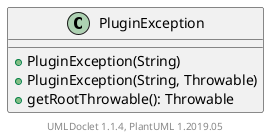 @startuml

    class PluginException [[PluginException.html]] {
        +PluginException(String)
        +PluginException(String, Throwable)
        +getRootThrowable(): Throwable
    }


    center footer UMLDoclet 1.1.4, PlantUML 1.2019.05
@enduml
